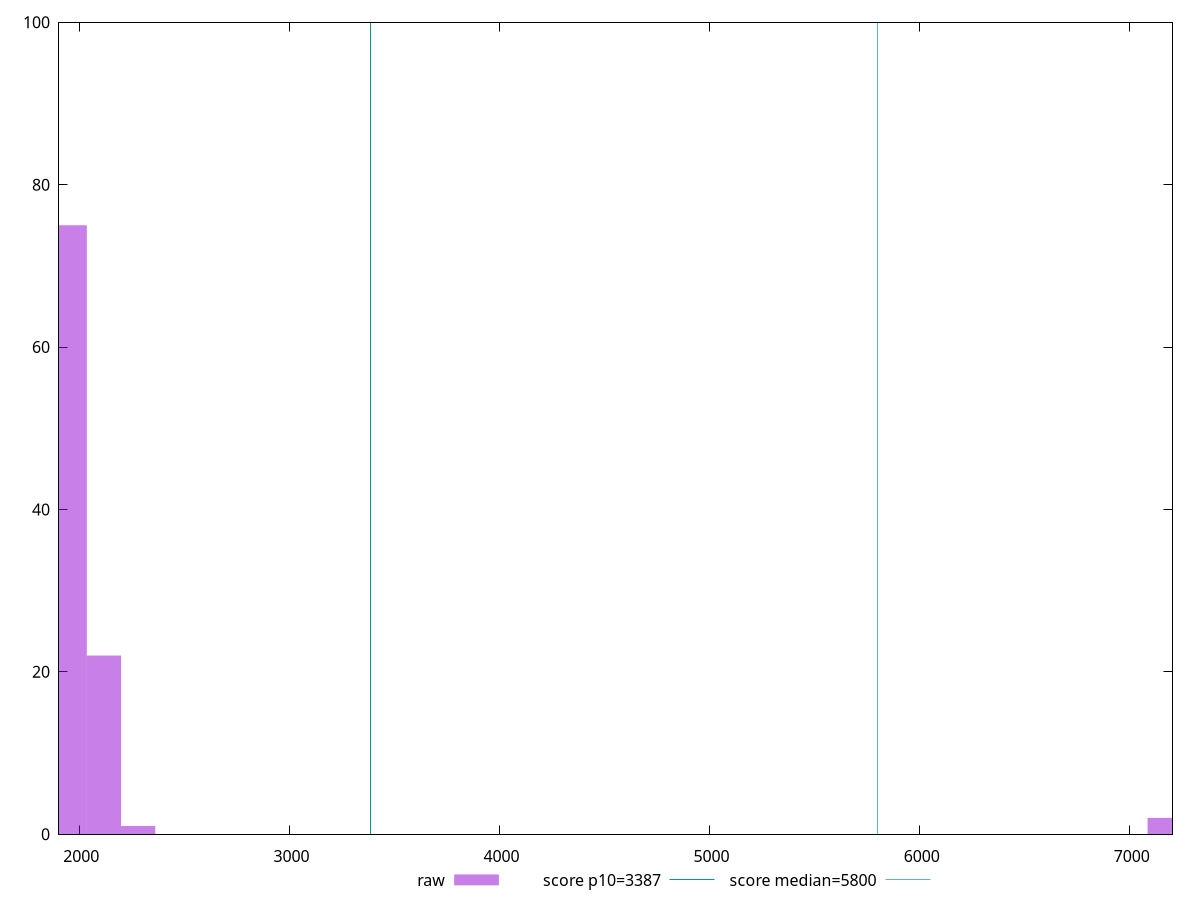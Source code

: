 reset

$raw <<EOF
7166.23249511603 2
1954.4270441225535 75
2280.164884809646 1
2117.2959644660996 22
EOF

set key outside below
set boxwidth 162.86892034354614
set xrange [1903.3360000000005:7203.260087781142]
set yrange [0:100]
set trange [0:100]
set style fill transparent solid 0.5 noborder

set parametric
set terminal svg size 640, 490 enhanced background rgb 'white'
set output "report_00017_2021-02-10T15-08-03.406Z/speed-index/samples/pages+cached+noadtech+nomedia/raw/histogram.svg"

plot $raw title "raw" with boxes, \
     3387,t title "score p10=3387", \
     5800,t title "score median=5800"

reset
